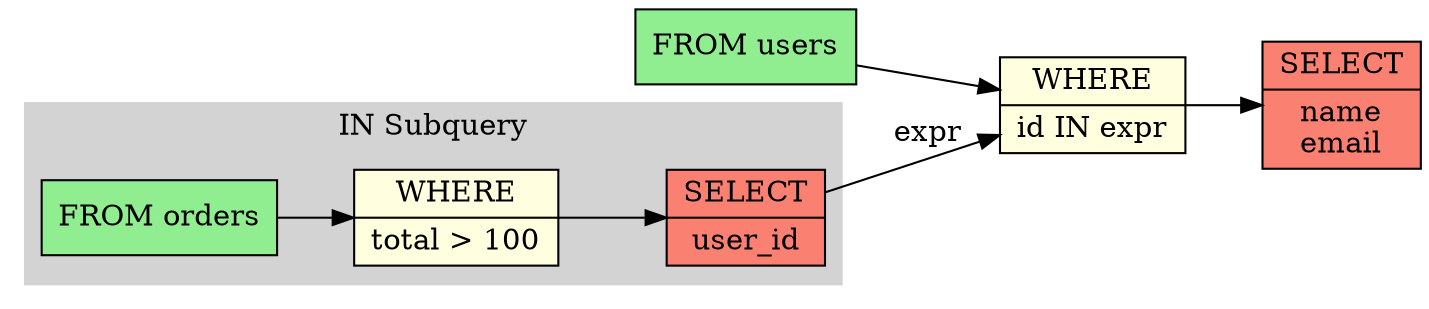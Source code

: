 digraph schema_flow {
  rankdir=LR;
  node [shape=record];

  // Source tables
  node_0 [label="FROM users", style=filled, fillcolor=lightgreen];

  // Operations
  node_1 [label="WHERE|id IN expr", style=filled, fillcolor=lightyellow];
  node_3 [label="SELECT|name\nemail", style=filled, fillcolor=salmon];

  // Data flow edges

  // JOIN operations with table info
  node_0 -> node_1;
  node_1 -> node_3;

  subgraph cluster_node_2 {
    label="IN Subquery";
    style=filled;
    color=lightgrey;
    // Source tables
    subq_0_node_0 [label="FROM orders", style=filled, fillcolor=lightgreen];
    // Operations
    subq_0_node_1 [label="WHERE|total \> 100", style=filled, fillcolor=lightyellow];
    subq_0_node_2 [label="SELECT|user_id", style=filled, fillcolor=salmon];
    // Data flow edges
    // JOIN operations with table info
    subq_0_node_0 -> subq_0_node_1;
    subq_0_node_1 -> subq_0_node_2;
  }
  subq_0_node_2 -> node_1 [label="expr"];
}